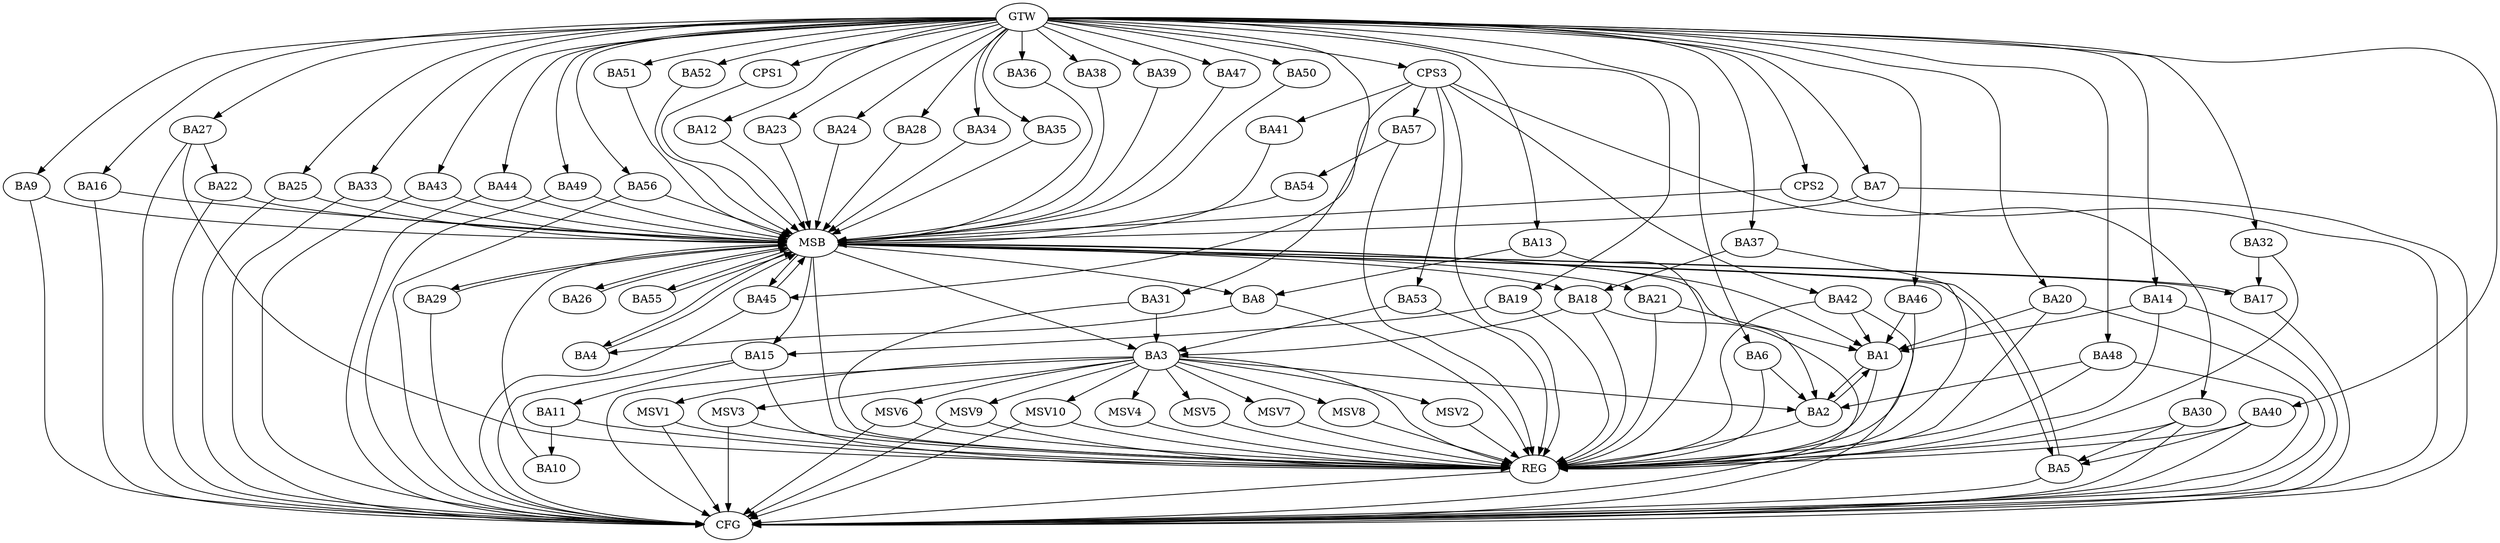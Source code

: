strict digraph G {
  BA1 [ label="BA1" ];
  BA2 [ label="BA2" ];
  BA3 [ label="BA3" ];
  BA4 [ label="BA4" ];
  BA5 [ label="BA5" ];
  BA6 [ label="BA6" ];
  BA7 [ label="BA7" ];
  BA8 [ label="BA8" ];
  BA9 [ label="BA9" ];
  BA10 [ label="BA10" ];
  BA11 [ label="BA11" ];
  BA12 [ label="BA12" ];
  BA13 [ label="BA13" ];
  BA14 [ label="BA14" ];
  BA15 [ label="BA15" ];
  BA16 [ label="BA16" ];
  BA17 [ label="BA17" ];
  BA18 [ label="BA18" ];
  BA19 [ label="BA19" ];
  BA20 [ label="BA20" ];
  BA21 [ label="BA21" ];
  BA22 [ label="BA22" ];
  BA23 [ label="BA23" ];
  BA24 [ label="BA24" ];
  BA25 [ label="BA25" ];
  BA26 [ label="BA26" ];
  BA27 [ label="BA27" ];
  BA28 [ label="BA28" ];
  BA29 [ label="BA29" ];
  BA30 [ label="BA30" ];
  BA31 [ label="BA31" ];
  BA32 [ label="BA32" ];
  BA33 [ label="BA33" ];
  BA34 [ label="BA34" ];
  BA35 [ label="BA35" ];
  BA36 [ label="BA36" ];
  BA37 [ label="BA37" ];
  BA38 [ label="BA38" ];
  BA39 [ label="BA39" ];
  BA40 [ label="BA40" ];
  BA41 [ label="BA41" ];
  BA42 [ label="BA42" ];
  BA43 [ label="BA43" ];
  BA44 [ label="BA44" ];
  BA45 [ label="BA45" ];
  BA46 [ label="BA46" ];
  BA47 [ label="BA47" ];
  BA48 [ label="BA48" ];
  BA49 [ label="BA49" ];
  BA50 [ label="BA50" ];
  BA51 [ label="BA51" ];
  BA52 [ label="BA52" ];
  BA53 [ label="BA53" ];
  BA54 [ label="BA54" ];
  BA55 [ label="BA55" ];
  BA56 [ label="BA56" ];
  BA57 [ label="BA57" ];
  CPS1 [ label="CPS1" ];
  CPS2 [ label="CPS2" ];
  CPS3 [ label="CPS3" ];
  GTW [ label="GTW" ];
  REG [ label="REG" ];
  MSB [ label="MSB" ];
  CFG [ label="CFG" ];
  MSV1 [ label="MSV1" ];
  MSV2 [ label="MSV2" ];
  MSV3 [ label="MSV3" ];
  MSV4 [ label="MSV4" ];
  MSV5 [ label="MSV5" ];
  MSV6 [ label="MSV6" ];
  MSV7 [ label="MSV7" ];
  MSV8 [ label="MSV8" ];
  MSV9 [ label="MSV9" ];
  MSV10 [ label="MSV10" ];
  BA1 -> BA2;
  BA2 -> BA1;
  BA3 -> BA2;
  BA6 -> BA2;
  BA8 -> BA4;
  BA11 -> BA10;
  BA13 -> BA8;
  BA14 -> BA1;
  BA15 -> BA11;
  BA18 -> BA3;
  BA19 -> BA15;
  BA20 -> BA1;
  BA21 -> BA1;
  BA27 -> BA22;
  BA30 -> BA5;
  BA31 -> BA3;
  BA32 -> BA17;
  BA37 -> BA18;
  BA40 -> BA5;
  BA42 -> BA1;
  BA46 -> BA1;
  BA48 -> BA2;
  BA53 -> BA3;
  BA57 -> BA54;
  CPS3 -> BA45;
  CPS3 -> BA57;
  CPS3 -> BA30;
  CPS3 -> BA42;
  CPS3 -> BA53;
  CPS3 -> BA41;
  GTW -> BA6;
  GTW -> BA7;
  GTW -> BA9;
  GTW -> BA12;
  GTW -> BA13;
  GTW -> BA14;
  GTW -> BA16;
  GTW -> BA19;
  GTW -> BA20;
  GTW -> BA23;
  GTW -> BA24;
  GTW -> BA25;
  GTW -> BA27;
  GTW -> BA28;
  GTW -> BA31;
  GTW -> BA32;
  GTW -> BA33;
  GTW -> BA34;
  GTW -> BA35;
  GTW -> BA36;
  GTW -> BA37;
  GTW -> BA38;
  GTW -> BA39;
  GTW -> BA40;
  GTW -> BA43;
  GTW -> BA44;
  GTW -> BA46;
  GTW -> BA47;
  GTW -> BA48;
  GTW -> BA49;
  GTW -> BA50;
  GTW -> BA51;
  GTW -> BA52;
  GTW -> BA56;
  GTW -> CPS1;
  GTW -> CPS2;
  GTW -> CPS3;
  BA1 -> REG;
  BA2 -> REG;
  BA3 -> REG;
  BA6 -> REG;
  BA8 -> REG;
  BA11 -> REG;
  BA13 -> REG;
  BA14 -> REG;
  BA15 -> REG;
  BA18 -> REG;
  BA19 -> REG;
  BA20 -> REG;
  BA21 -> REG;
  BA27 -> REG;
  BA30 -> REG;
  BA31 -> REG;
  BA32 -> REG;
  BA37 -> REG;
  BA40 -> REG;
  BA42 -> REG;
  BA46 -> REG;
  BA48 -> REG;
  BA53 -> REG;
  BA57 -> REG;
  CPS3 -> REG;
  BA4 -> MSB;
  MSB -> BA2;
  MSB -> REG;
  BA5 -> MSB;
  MSB -> BA1;
  BA7 -> MSB;
  BA9 -> MSB;
  MSB -> BA3;
  BA10 -> MSB;
  MSB -> BA5;
  BA12 -> MSB;
  BA16 -> MSB;
  BA17 -> MSB;
  MSB -> BA4;
  BA22 -> MSB;
  BA23 -> MSB;
  BA24 -> MSB;
  BA25 -> MSB;
  MSB -> BA8;
  BA26 -> MSB;
  MSB -> BA15;
  BA28 -> MSB;
  BA29 -> MSB;
  BA33 -> MSB;
  BA34 -> MSB;
  BA35 -> MSB;
  BA36 -> MSB;
  BA38 -> MSB;
  BA39 -> MSB;
  BA41 -> MSB;
  MSB -> BA26;
  BA43 -> MSB;
  BA44 -> MSB;
  MSB -> BA17;
  BA45 -> MSB;
  BA47 -> MSB;
  BA49 -> MSB;
  MSB -> BA45;
  BA50 -> MSB;
  MSB -> BA21;
  BA51 -> MSB;
  BA52 -> MSB;
  BA54 -> MSB;
  BA55 -> MSB;
  BA56 -> MSB;
  CPS1 -> MSB;
  MSB -> BA29;
  CPS2 -> MSB;
  MSB -> BA18;
  MSB -> BA55;
  BA16 -> CFG;
  BA3 -> CFG;
  BA17 -> CFG;
  BA42 -> CFG;
  BA25 -> CFG;
  BA27 -> CFG;
  BA5 -> CFG;
  BA18 -> CFG;
  CPS2 -> CFG;
  BA44 -> CFG;
  BA15 -> CFG;
  BA45 -> CFG;
  BA48 -> CFG;
  BA40 -> CFG;
  BA49 -> CFG;
  BA7 -> CFG;
  BA29 -> CFG;
  BA56 -> CFG;
  BA30 -> CFG;
  BA22 -> CFG;
  BA33 -> CFG;
  BA20 -> CFG;
  BA14 -> CFG;
  BA43 -> CFG;
  BA9 -> CFG;
  REG -> CFG;
  BA3 -> MSV1;
  BA3 -> MSV2;
  BA3 -> MSV3;
  MSV1 -> REG;
  MSV1 -> CFG;
  MSV2 -> REG;
  MSV3 -> REG;
  MSV3 -> CFG;
  BA3 -> MSV4;
  BA3 -> MSV5;
  MSV4 -> REG;
  MSV5 -> REG;
  BA3 -> MSV6;
  BA3 -> MSV7;
  MSV6 -> REG;
  MSV6 -> CFG;
  MSV7 -> REG;
  BA3 -> MSV8;
  BA3 -> MSV9;
  BA3 -> MSV10;
  MSV8 -> REG;
  MSV9 -> REG;
  MSV9 -> CFG;
  MSV10 -> REG;
  MSV10 -> CFG;
}
